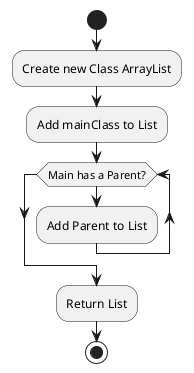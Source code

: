@startuml
start
:Create new Class ArrayList;
:Add mainClass to List;
while(Main has a Parent?)
:Add Parent to List;
endwhile
:Return List;
stop
@enduml
